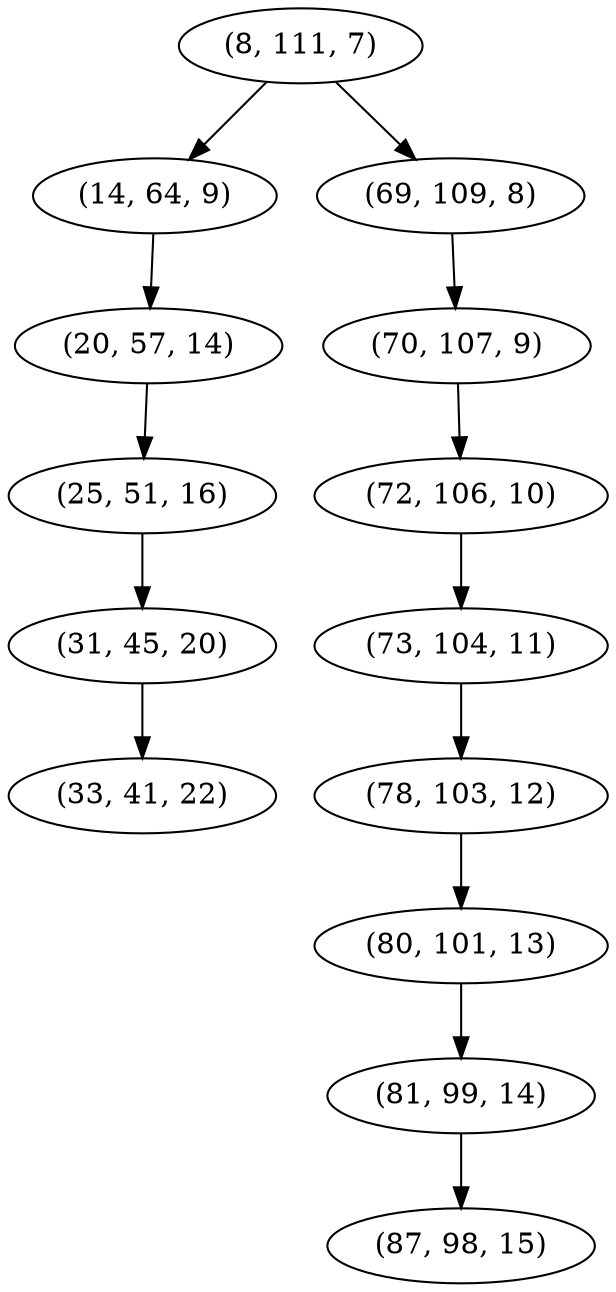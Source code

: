 digraph tree {
    "(8, 111, 7)";
    "(14, 64, 9)";
    "(20, 57, 14)";
    "(25, 51, 16)";
    "(31, 45, 20)";
    "(33, 41, 22)";
    "(69, 109, 8)";
    "(70, 107, 9)";
    "(72, 106, 10)";
    "(73, 104, 11)";
    "(78, 103, 12)";
    "(80, 101, 13)";
    "(81, 99, 14)";
    "(87, 98, 15)";
    "(8, 111, 7)" -> "(14, 64, 9)";
    "(8, 111, 7)" -> "(69, 109, 8)";
    "(14, 64, 9)" -> "(20, 57, 14)";
    "(20, 57, 14)" -> "(25, 51, 16)";
    "(25, 51, 16)" -> "(31, 45, 20)";
    "(31, 45, 20)" -> "(33, 41, 22)";
    "(69, 109, 8)" -> "(70, 107, 9)";
    "(70, 107, 9)" -> "(72, 106, 10)";
    "(72, 106, 10)" -> "(73, 104, 11)";
    "(73, 104, 11)" -> "(78, 103, 12)";
    "(78, 103, 12)" -> "(80, 101, 13)";
    "(80, 101, 13)" -> "(81, 99, 14)";
    "(81, 99, 14)" -> "(87, 98, 15)";
}
